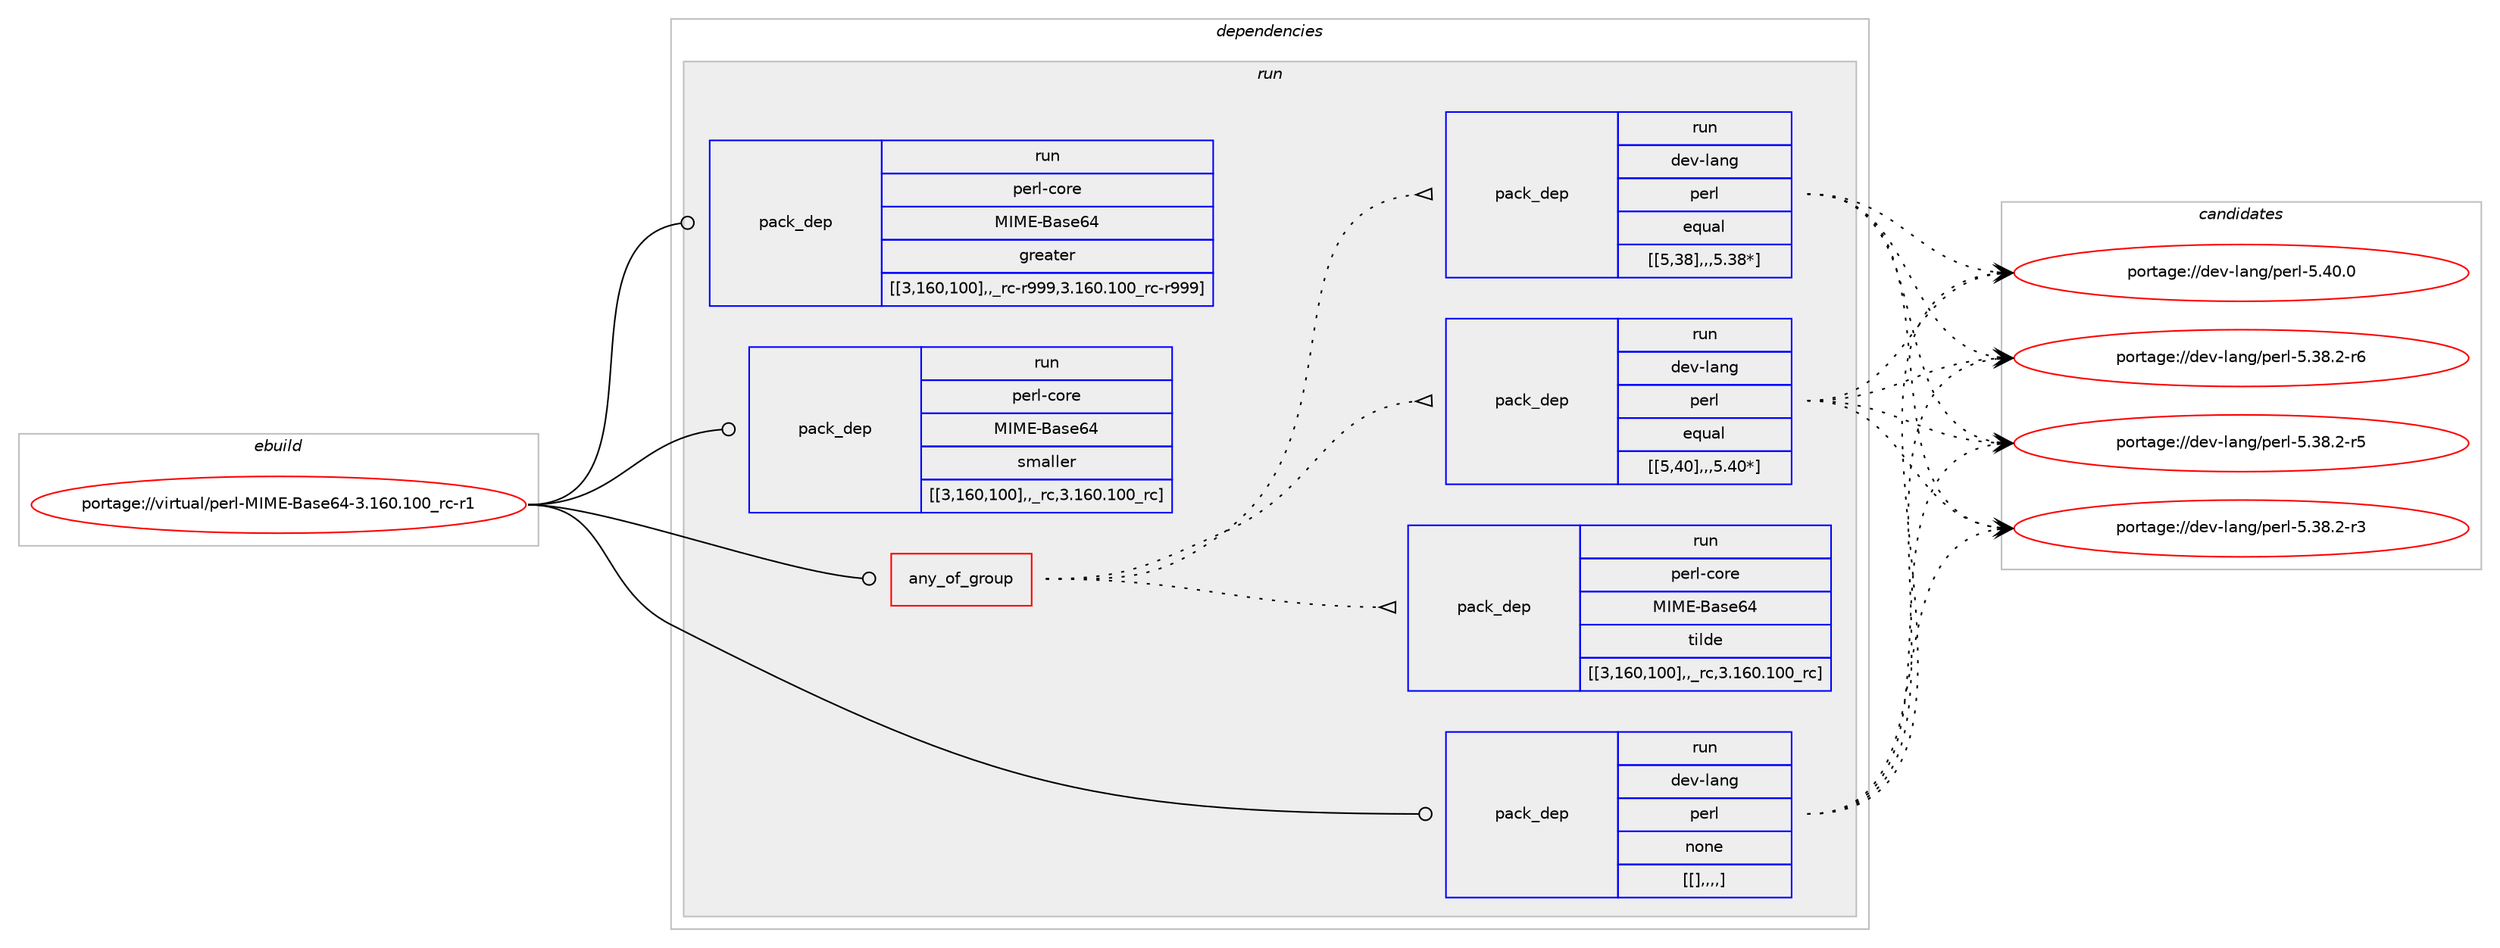 digraph prolog {

# *************
# Graph options
# *************

newrank=true;
concentrate=true;
compound=true;
graph [rankdir=LR,fontname=Helvetica,fontsize=10,ranksep=1.5];#, ranksep=2.5, nodesep=0.2];
edge  [arrowhead=vee];
node  [fontname=Helvetica,fontsize=10];

# **********
# The ebuild
# **********

subgraph cluster_leftcol {
color=gray;
label=<<i>ebuild</i>>;
id [label="portage://virtual/perl-MIME-Base64-3.160.100_rc-r1", color=red, width=4, href="../virtual/perl-MIME-Base64-3.160.100_rc-r1.svg"];
}

# ****************
# The dependencies
# ****************

subgraph cluster_midcol {
color=gray;
label=<<i>dependencies</i>>;
subgraph cluster_compile {
fillcolor="#eeeeee";
style=filled;
label=<<i>compile</i>>;
}
subgraph cluster_compileandrun {
fillcolor="#eeeeee";
style=filled;
label=<<i>compile and run</i>>;
}
subgraph cluster_run {
fillcolor="#eeeeee";
style=filled;
label=<<i>run</i>>;
subgraph any95 {
dependency1982 [label=<<TABLE BORDER="0" CELLBORDER="1" CELLSPACING="0" CELLPADDING="4"><TR><TD CELLPADDING="10">any_of_group</TD></TR></TABLE>>, shape=none, color=red];subgraph pack1559 {
dependency1985 [label=<<TABLE BORDER="0" CELLBORDER="1" CELLSPACING="0" CELLPADDING="4" WIDTH="220"><TR><TD ROWSPAN="6" CELLPADDING="30">pack_dep</TD></TR><TR><TD WIDTH="110">run</TD></TR><TR><TD>dev-lang</TD></TR><TR><TD>perl</TD></TR><TR><TD>equal</TD></TR><TR><TD>[[5,40],,,5.40*]</TD></TR></TABLE>>, shape=none, color=blue];
}
dependency1982:e -> dependency1985:w [weight=20,style="dotted",arrowhead="oinv"];
subgraph pack1562 {
dependency1988 [label=<<TABLE BORDER="0" CELLBORDER="1" CELLSPACING="0" CELLPADDING="4" WIDTH="220"><TR><TD ROWSPAN="6" CELLPADDING="30">pack_dep</TD></TR><TR><TD WIDTH="110">run</TD></TR><TR><TD>dev-lang</TD></TR><TR><TD>perl</TD></TR><TR><TD>equal</TD></TR><TR><TD>[[5,38],,,5.38*]</TD></TR></TABLE>>, shape=none, color=blue];
}
dependency1982:e -> dependency1988:w [weight=20,style="dotted",arrowhead="oinv"];
subgraph pack1565 {
dependency1992 [label=<<TABLE BORDER="0" CELLBORDER="1" CELLSPACING="0" CELLPADDING="4" WIDTH="220"><TR><TD ROWSPAN="6" CELLPADDING="30">pack_dep</TD></TR><TR><TD WIDTH="110">run</TD></TR><TR><TD>perl-core</TD></TR><TR><TD>MIME-Base64</TD></TR><TR><TD>tilde</TD></TR><TR><TD>[[3,160,100],,_rc,3.160.100_rc]</TD></TR></TABLE>>, shape=none, color=blue];
}
dependency1982:e -> dependency1992:w [weight=20,style="dotted",arrowhead="oinv"];
}
id:e -> dependency1982:w [weight=20,style="solid",arrowhead="odot"];
subgraph pack1569 {
dependency1995 [label=<<TABLE BORDER="0" CELLBORDER="1" CELLSPACING="0" CELLPADDING="4" WIDTH="220"><TR><TD ROWSPAN="6" CELLPADDING="30">pack_dep</TD></TR><TR><TD WIDTH="110">run</TD></TR><TR><TD>dev-lang</TD></TR><TR><TD>perl</TD></TR><TR><TD>none</TD></TR><TR><TD>[[],,,,]</TD></TR></TABLE>>, shape=none, color=blue];
}
id:e -> dependency1995:w [weight=20,style="solid",arrowhead="odot"];
subgraph pack1570 {
dependency1996 [label=<<TABLE BORDER="0" CELLBORDER="1" CELLSPACING="0" CELLPADDING="4" WIDTH="220"><TR><TD ROWSPAN="6" CELLPADDING="30">pack_dep</TD></TR><TR><TD WIDTH="110">run</TD></TR><TR><TD>perl-core</TD></TR><TR><TD>MIME-Base64</TD></TR><TR><TD>greater</TD></TR><TR><TD>[[3,160,100],,_rc-r999,3.160.100_rc-r999]</TD></TR></TABLE>>, shape=none, color=blue];
}
id:e -> dependency1996:w [weight=20,style="solid",arrowhead="odot"];
subgraph pack1571 {
dependency1997 [label=<<TABLE BORDER="0" CELLBORDER="1" CELLSPACING="0" CELLPADDING="4" WIDTH="220"><TR><TD ROWSPAN="6" CELLPADDING="30">pack_dep</TD></TR><TR><TD WIDTH="110">run</TD></TR><TR><TD>perl-core</TD></TR><TR><TD>MIME-Base64</TD></TR><TR><TD>smaller</TD></TR><TR><TD>[[3,160,100],,_rc,3.160.100_rc]</TD></TR></TABLE>>, shape=none, color=blue];
}
id:e -> dependency1997:w [weight=20,style="solid",arrowhead="odot"];
}
}

# **************
# The candidates
# **************

subgraph cluster_choices {
rank=same;
color=gray;
label=<<i>candidates</i>>;

subgraph choice1558 {
color=black;
nodesep=1;
choice10010111845108971101034711210111410845534652484648 [label="portage://dev-lang/perl-5.40.0", color=red, width=4,href="../dev-lang/perl-5.40.0.svg"];
choice100101118451089711010347112101114108455346515646504511454 [label="portage://dev-lang/perl-5.38.2-r6", color=red, width=4,href="../dev-lang/perl-5.38.2-r6.svg"];
choice100101118451089711010347112101114108455346515646504511453 [label="portage://dev-lang/perl-5.38.2-r5", color=red, width=4,href="../dev-lang/perl-5.38.2-r5.svg"];
choice100101118451089711010347112101114108455346515646504511451 [label="portage://dev-lang/perl-5.38.2-r3", color=red, width=4,href="../dev-lang/perl-5.38.2-r3.svg"];
dependency1985:e -> choice10010111845108971101034711210111410845534652484648:w [style=dotted,weight="100"];
dependency1985:e -> choice100101118451089711010347112101114108455346515646504511454:w [style=dotted,weight="100"];
dependency1985:e -> choice100101118451089711010347112101114108455346515646504511453:w [style=dotted,weight="100"];
dependency1985:e -> choice100101118451089711010347112101114108455346515646504511451:w [style=dotted,weight="100"];
}
subgraph choice1566 {
color=black;
nodesep=1;
choice10010111845108971101034711210111410845534652484648 [label="portage://dev-lang/perl-5.40.0", color=red, width=4,href="../dev-lang/perl-5.40.0.svg"];
choice100101118451089711010347112101114108455346515646504511454 [label="portage://dev-lang/perl-5.38.2-r6", color=red, width=4,href="../dev-lang/perl-5.38.2-r6.svg"];
choice100101118451089711010347112101114108455346515646504511453 [label="portage://dev-lang/perl-5.38.2-r5", color=red, width=4,href="../dev-lang/perl-5.38.2-r5.svg"];
choice100101118451089711010347112101114108455346515646504511451 [label="portage://dev-lang/perl-5.38.2-r3", color=red, width=4,href="../dev-lang/perl-5.38.2-r3.svg"];
dependency1988:e -> choice10010111845108971101034711210111410845534652484648:w [style=dotted,weight="100"];
dependency1988:e -> choice100101118451089711010347112101114108455346515646504511454:w [style=dotted,weight="100"];
dependency1988:e -> choice100101118451089711010347112101114108455346515646504511453:w [style=dotted,weight="100"];
dependency1988:e -> choice100101118451089711010347112101114108455346515646504511451:w [style=dotted,weight="100"];
}
subgraph choice1568 {
color=black;
nodesep=1;
}
subgraph choice1569 {
color=black;
nodesep=1;
choice10010111845108971101034711210111410845534652484648 [label="portage://dev-lang/perl-5.40.0", color=red, width=4,href="../dev-lang/perl-5.40.0.svg"];
choice100101118451089711010347112101114108455346515646504511454 [label="portage://dev-lang/perl-5.38.2-r6", color=red, width=4,href="../dev-lang/perl-5.38.2-r6.svg"];
choice100101118451089711010347112101114108455346515646504511453 [label="portage://dev-lang/perl-5.38.2-r5", color=red, width=4,href="../dev-lang/perl-5.38.2-r5.svg"];
choice100101118451089711010347112101114108455346515646504511451 [label="portage://dev-lang/perl-5.38.2-r3", color=red, width=4,href="../dev-lang/perl-5.38.2-r3.svg"];
dependency1995:e -> choice10010111845108971101034711210111410845534652484648:w [style=dotted,weight="100"];
dependency1995:e -> choice100101118451089711010347112101114108455346515646504511454:w [style=dotted,weight="100"];
dependency1995:e -> choice100101118451089711010347112101114108455346515646504511453:w [style=dotted,weight="100"];
dependency1995:e -> choice100101118451089711010347112101114108455346515646504511451:w [style=dotted,weight="100"];
}
subgraph choice1572 {
color=black;
nodesep=1;
}
subgraph choice1573 {
color=black;
nodesep=1;
}
}

}
